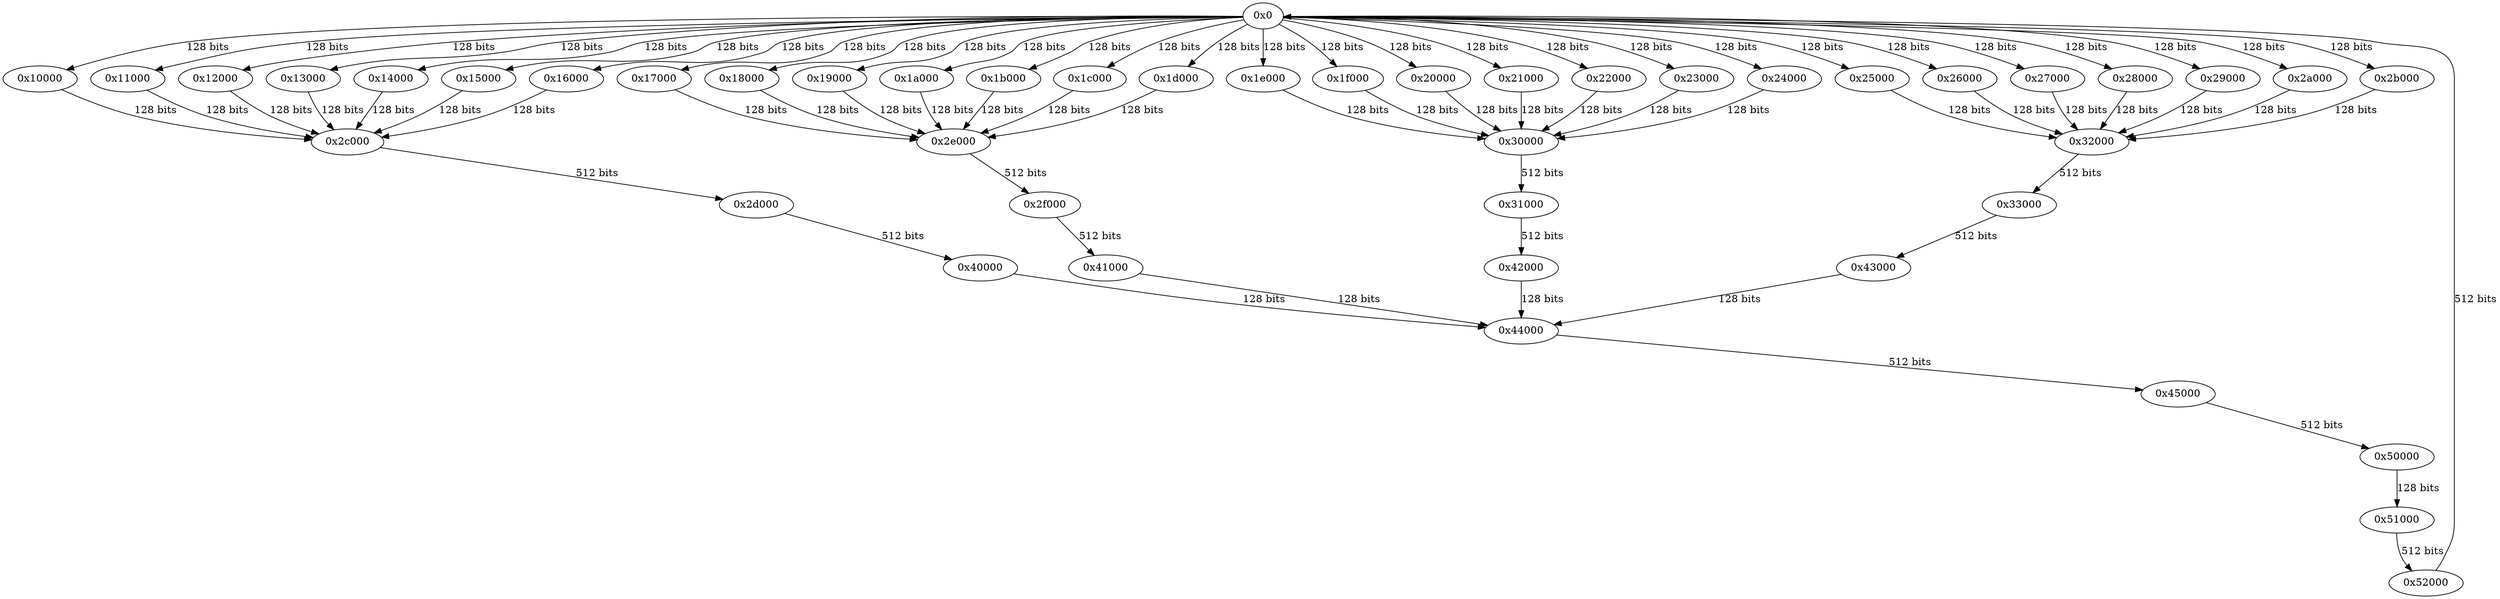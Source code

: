 digraph Interconnect {
  "0x0" -> "0x10000" [label="128 bits"];
  "0x0" -> "0x11000" [label="128 bits"];
  "0x0" -> "0x12000" [label="128 bits"];
  "0x0" -> "0x13000" [label="128 bits"];
  "0x0" -> "0x14000" [label="128 bits"];
  "0x0" -> "0x15000" [label="128 bits"];
  "0x0" -> "0x16000" [label="128 bits"];
  "0x0" -> "0x17000" [label="128 bits"];
  "0x0" -> "0x18000" [label="128 bits"];
  "0x0" -> "0x19000" [label="128 bits"];
  "0x0" -> "0x1a000" [label="128 bits"];
  "0x0" -> "0x1b000" [label="128 bits"];
  "0x0" -> "0x1c000" [label="128 bits"];
  "0x0" -> "0x1d000" [label="128 bits"];
  "0x0" -> "0x1e000" [label="128 bits"];
  "0x0" -> "0x1f000" [label="128 bits"];
  "0x0" -> "0x20000" [label="128 bits"];
  "0x0" -> "0x21000" [label="128 bits"];
  "0x0" -> "0x22000" [label="128 bits"];
  "0x0" -> "0x23000" [label="128 bits"];
  "0x0" -> "0x24000" [label="128 bits"];
  "0x0" -> "0x25000" [label="128 bits"];
  "0x0" -> "0x26000" [label="128 bits"];
  "0x0" -> "0x27000" [label="128 bits"];
  "0x0" -> "0x28000" [label="128 bits"];
  "0x0" -> "0x29000" [label="128 bits"];
  "0x0" -> "0x2a000" [label="128 bits"];
  "0x0" -> "0x2b000" [label="128 bits"];
  "0x10000" -> "0x2c000" [label="128 bits"];
  "0x11000" -> "0x2c000" [label="128 bits"];
  "0x12000" -> "0x2c000" [label="128 bits"];
  "0x13000" -> "0x2c000" [label="128 bits"];
  "0x14000" -> "0x2c000" [label="128 bits"];
  "0x15000" -> "0x2c000" [label="128 bits"];
  "0x16000" -> "0x2c000" [label="128 bits"];
  "0x2c000" -> "0x2d000" [label="512 bits"];
  "0x2d000" -> "0x40000" [label="512 bits"];
  "0x17000" -> "0x2e000" [label="128 bits"];
  "0x18000" -> "0x2e000" [label="128 bits"];
  "0x19000" -> "0x2e000" [label="128 bits"];
  "0x1a000" -> "0x2e000" [label="128 bits"];
  "0x1b000" -> "0x2e000" [label="128 bits"];
  "0x1c000" -> "0x2e000" [label="128 bits"];
  "0x1d000" -> "0x2e000" [label="128 bits"];
  "0x2e000" -> "0x2f000" [label="512 bits"];
  "0x2f000" -> "0x41000" [label="512 bits"];
  "0x1e000" -> "0x30000" [label="128 bits"];
  "0x1f000" -> "0x30000" [label="128 bits"];
  "0x20000" -> "0x30000" [label="128 bits"];
  "0x21000" -> "0x30000" [label="128 bits"];
  "0x22000" -> "0x30000" [label="128 bits"];
  "0x23000" -> "0x30000" [label="128 bits"];
  "0x24000" -> "0x30000" [label="128 bits"];
  "0x30000" -> "0x31000" [label="512 bits"];
  "0x31000" -> "0x42000" [label="512 bits"];
  "0x25000" -> "0x32000" [label="128 bits"];
  "0x26000" -> "0x32000" [label="128 bits"];
  "0x27000" -> "0x32000" [label="128 bits"];
  "0x28000" -> "0x32000" [label="128 bits"];
  "0x29000" -> "0x32000" [label="128 bits"];
  "0x2a000" -> "0x32000" [label="128 bits"];
  "0x2b000" -> "0x32000" [label="128 bits"];
  "0x32000" -> "0x33000" [label="512 bits"];
  "0x33000" -> "0x43000" [label="512 bits"];
  "0x40000" -> "0x44000" [label="128 bits"];
  "0x41000" -> "0x44000" [label="128 bits"];
  "0x42000" -> "0x44000" [label="128 bits"];
  "0x43000" -> "0x44000" [label="128 bits"];
  "0x44000" -> "0x45000" [label="512 bits"];
  "0x45000" -> "0x50000" [label="512 bits"];
  "0x50000" -> "0x51000" [label="128 bits"];
  "0x51000" -> "0x52000" [label="512 bits"];
  "0x52000" -> "0x0" [label="512 bits"];
}
